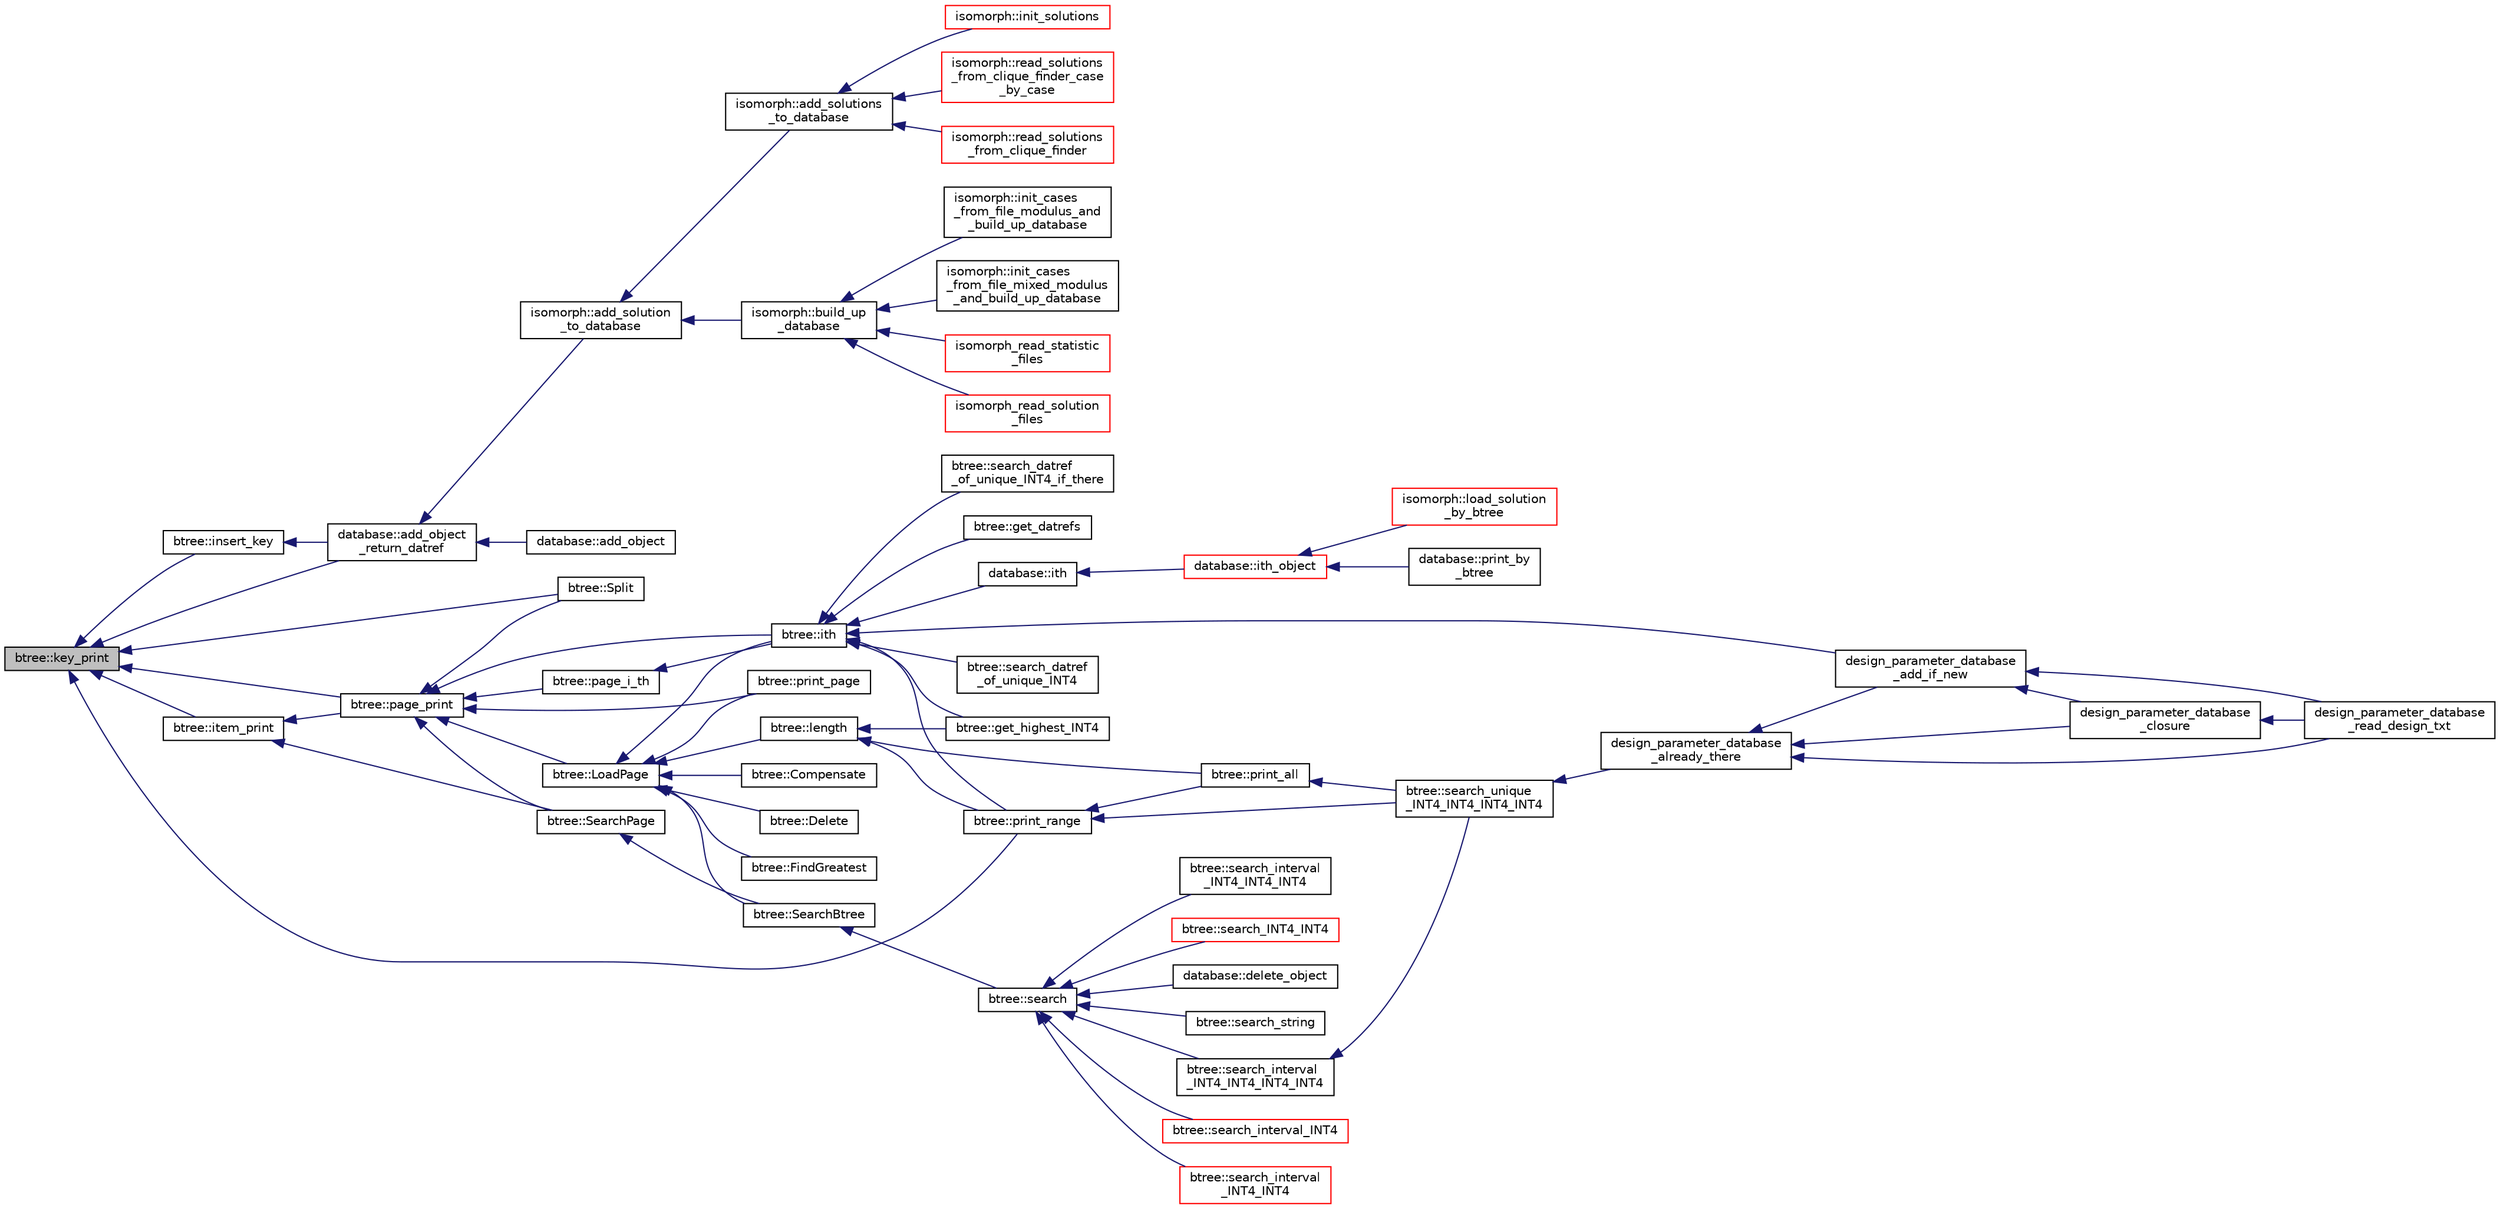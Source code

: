 digraph "btree::key_print"
{
  edge [fontname="Helvetica",fontsize="10",labelfontname="Helvetica",labelfontsize="10"];
  node [fontname="Helvetica",fontsize="10",shape=record];
  rankdir="LR";
  Node2675 [label="btree::key_print",height=0.2,width=0.4,color="black", fillcolor="grey75", style="filled", fontcolor="black"];
  Node2675 -> Node2676 [dir="back",color="midnightblue",fontsize="10",style="solid",fontname="Helvetica"];
  Node2676 [label="btree::insert_key",height=0.2,width=0.4,color="black", fillcolor="white", style="filled",URL="$dd/db0/classbtree.html#a379d05419c9f1b786355bb141b278658"];
  Node2676 -> Node2677 [dir="back",color="midnightblue",fontsize="10",style="solid",fontname="Helvetica"];
  Node2677 [label="database::add_object\l_return_datref",height=0.2,width=0.4,color="black", fillcolor="white", style="filled",URL="$db/d72/classdatabase.html#a6b0c2e6ebb9938c57ce826647ed1ad40"];
  Node2677 -> Node2678 [dir="back",color="midnightblue",fontsize="10",style="solid",fontname="Helvetica"];
  Node2678 [label="database::add_object",height=0.2,width=0.4,color="black", fillcolor="white", style="filled",URL="$db/d72/classdatabase.html#a880f60c1d94fff84d0db2b119361fbb6"];
  Node2677 -> Node2679 [dir="back",color="midnightblue",fontsize="10",style="solid",fontname="Helvetica"];
  Node2679 [label="isomorph::add_solution\l_to_database",height=0.2,width=0.4,color="black", fillcolor="white", style="filled",URL="$d3/d5f/classisomorph.html#a18fee606dcd59d50cee898770d01dbc8"];
  Node2679 -> Node2680 [dir="back",color="midnightblue",fontsize="10",style="solid",fontname="Helvetica"];
  Node2680 [label="isomorph::add_solutions\l_to_database",height=0.2,width=0.4,color="black", fillcolor="white", style="filled",URL="$d3/d5f/classisomorph.html#afe502608a65808a0daf63ac05c860e62"];
  Node2680 -> Node2681 [dir="back",color="midnightblue",fontsize="10",style="solid",fontname="Helvetica"];
  Node2681 [label="isomorph::init_solutions",height=0.2,width=0.4,color="red", fillcolor="white", style="filled",URL="$d3/d5f/classisomorph.html#a729746a01bd45d55565d0a11cda9e9a3"];
  Node2680 -> Node2683 [dir="back",color="midnightblue",fontsize="10",style="solid",fontname="Helvetica"];
  Node2683 [label="isomorph::read_solutions\l_from_clique_finder_case\l_by_case",height=0.2,width=0.4,color="red", fillcolor="white", style="filled",URL="$d3/d5f/classisomorph.html#a65bc5ec528f741a1b01cdd606dfed579"];
  Node2680 -> Node2688 [dir="back",color="midnightblue",fontsize="10",style="solid",fontname="Helvetica"];
  Node2688 [label="isomorph::read_solutions\l_from_clique_finder",height=0.2,width=0.4,color="red", fillcolor="white", style="filled",URL="$d3/d5f/classisomorph.html#a14c4ac27b0d97d338e14ac0d183c5c64"];
  Node2679 -> Node2690 [dir="back",color="midnightblue",fontsize="10",style="solid",fontname="Helvetica"];
  Node2690 [label="isomorph::build_up\l_database",height=0.2,width=0.4,color="black", fillcolor="white", style="filled",URL="$d3/d5f/classisomorph.html#a40bea8f733a5855879f927fc73324384"];
  Node2690 -> Node2691 [dir="back",color="midnightblue",fontsize="10",style="solid",fontname="Helvetica"];
  Node2691 [label="isomorph::init_cases\l_from_file_modulus_and\l_build_up_database",height=0.2,width=0.4,color="black", fillcolor="white", style="filled",URL="$d3/d5f/classisomorph.html#a42c6ebeadb51263d8ae8c1bdaae3ebbd"];
  Node2690 -> Node2692 [dir="back",color="midnightblue",fontsize="10",style="solid",fontname="Helvetica"];
  Node2692 [label="isomorph::init_cases\l_from_file_mixed_modulus\l_and_build_up_database",height=0.2,width=0.4,color="black", fillcolor="white", style="filled",URL="$d3/d5f/classisomorph.html#acae208131143734575c088b5f50123f6"];
  Node2690 -> Node2693 [dir="back",color="midnightblue",fontsize="10",style="solid",fontname="Helvetica"];
  Node2693 [label="isomorph_read_statistic\l_files",height=0.2,width=0.4,color="red", fillcolor="white", style="filled",URL="$d4/d7e/isomorph__global_8_c.html#a78a6ee9d7dee4708fc721374bdebfa83"];
  Node2690 -> Node2694 [dir="back",color="midnightblue",fontsize="10",style="solid",fontname="Helvetica"];
  Node2694 [label="isomorph_read_solution\l_files",height=0.2,width=0.4,color="red", fillcolor="white", style="filled",URL="$d4/d7e/isomorph__global_8_c.html#a697da824ab34db5c830530fb3c97df24"];
  Node2675 -> Node2695 [dir="back",color="midnightblue",fontsize="10",style="solid",fontname="Helvetica"];
  Node2695 [label="btree::Split",height=0.2,width=0.4,color="black", fillcolor="white", style="filled",URL="$dd/db0/classbtree.html#a5596bf9f5e2d58fd57683d58c2c267d4"];
  Node2675 -> Node2696 [dir="back",color="midnightblue",fontsize="10",style="solid",fontname="Helvetica"];
  Node2696 [label="btree::print_range",height=0.2,width=0.4,color="black", fillcolor="white", style="filled",URL="$dd/db0/classbtree.html#afdde4b8008679f3c85b24b254a5ffdad"];
  Node2696 -> Node2697 [dir="back",color="midnightblue",fontsize="10",style="solid",fontname="Helvetica"];
  Node2697 [label="btree::search_unique\l_INT4_INT4_INT4_INT4",height=0.2,width=0.4,color="black", fillcolor="white", style="filled",URL="$dd/db0/classbtree.html#a84ca9f7c7d10a5fbf123bf68081519e1"];
  Node2697 -> Node2698 [dir="back",color="midnightblue",fontsize="10",style="solid",fontname="Helvetica"];
  Node2698 [label="design_parameter_database\l_already_there",height=0.2,width=0.4,color="black", fillcolor="white", style="filled",URL="$d9/d60/discreta_8h.html#a1a30451e84e5db071c2b0de9262b9753"];
  Node2698 -> Node2699 [dir="back",color="midnightblue",fontsize="10",style="solid",fontname="Helvetica"];
  Node2699 [label="design_parameter_database\l_add_if_new",height=0.2,width=0.4,color="black", fillcolor="white", style="filled",URL="$d9/d60/discreta_8h.html#afab003d450b51bb6c988b57c3451f535"];
  Node2699 -> Node2700 [dir="back",color="midnightblue",fontsize="10",style="solid",fontname="Helvetica"];
  Node2700 [label="design_parameter_database\l_closure",height=0.2,width=0.4,color="black", fillcolor="white", style="filled",URL="$d9/d60/discreta_8h.html#a311d21856b33e2872f1d686c191b0003"];
  Node2700 -> Node2701 [dir="back",color="midnightblue",fontsize="10",style="solid",fontname="Helvetica"];
  Node2701 [label="design_parameter_database\l_read_design_txt",height=0.2,width=0.4,color="black", fillcolor="white", style="filled",URL="$d9/d60/discreta_8h.html#ac12f39c2d57b543c801c36d26f237ac7"];
  Node2699 -> Node2701 [dir="back",color="midnightblue",fontsize="10",style="solid",fontname="Helvetica"];
  Node2698 -> Node2700 [dir="back",color="midnightblue",fontsize="10",style="solid",fontname="Helvetica"];
  Node2698 -> Node2701 [dir="back",color="midnightblue",fontsize="10",style="solid",fontname="Helvetica"];
  Node2696 -> Node2702 [dir="back",color="midnightblue",fontsize="10",style="solid",fontname="Helvetica"];
  Node2702 [label="btree::print_all",height=0.2,width=0.4,color="black", fillcolor="white", style="filled",URL="$dd/db0/classbtree.html#a34c238b9ff5f8dcdf31948c0abba05ca"];
  Node2702 -> Node2697 [dir="back",color="midnightblue",fontsize="10",style="solid",fontname="Helvetica"];
  Node2675 -> Node2703 [dir="back",color="midnightblue",fontsize="10",style="solid",fontname="Helvetica"];
  Node2703 [label="btree::page_print",height=0.2,width=0.4,color="black", fillcolor="white", style="filled",URL="$dd/db0/classbtree.html#ae6ffbcdff58a0c738d1a0e27a963da5d"];
  Node2703 -> Node2704 [dir="back",color="midnightblue",fontsize="10",style="solid",fontname="Helvetica"];
  Node2704 [label="btree::LoadPage",height=0.2,width=0.4,color="black", fillcolor="white", style="filled",URL="$dd/db0/classbtree.html#a29d23b8b151b6b793aa1184ca6ccc947"];
  Node2704 -> Node2705 [dir="back",color="midnightblue",fontsize="10",style="solid",fontname="Helvetica"];
  Node2705 [label="btree::SearchBtree",height=0.2,width=0.4,color="black", fillcolor="white", style="filled",URL="$dd/db0/classbtree.html#a6717768edf4de1aad4736c303bcedddd"];
  Node2705 -> Node2706 [dir="back",color="midnightblue",fontsize="10",style="solid",fontname="Helvetica"];
  Node2706 [label="btree::search",height=0.2,width=0.4,color="black", fillcolor="white", style="filled",URL="$dd/db0/classbtree.html#a0aea262fd4da610b2276f7742fc999d5"];
  Node2706 -> Node2707 [dir="back",color="midnightblue",fontsize="10",style="solid",fontname="Helvetica"];
  Node2707 [label="btree::search_string",height=0.2,width=0.4,color="black", fillcolor="white", style="filled",URL="$dd/db0/classbtree.html#a683397734819951c911ba7f5c35c8fac"];
  Node2706 -> Node2708 [dir="back",color="midnightblue",fontsize="10",style="solid",fontname="Helvetica"];
  Node2708 [label="btree::search_interval_INT4",height=0.2,width=0.4,color="red", fillcolor="white", style="filled",URL="$dd/db0/classbtree.html#a8a89cbed12d4ac832d89dcc16dc6dcf2"];
  Node2706 -> Node2712 [dir="back",color="midnightblue",fontsize="10",style="solid",fontname="Helvetica"];
  Node2712 [label="btree::search_interval\l_INT4_INT4",height=0.2,width=0.4,color="red", fillcolor="white", style="filled",URL="$dd/db0/classbtree.html#a3bff689197882a625884b9625495c46f"];
  Node2706 -> Node2734 [dir="back",color="midnightblue",fontsize="10",style="solid",fontname="Helvetica"];
  Node2734 [label="btree::search_interval\l_INT4_INT4_INT4",height=0.2,width=0.4,color="black", fillcolor="white", style="filled",URL="$dd/db0/classbtree.html#a8d53c9c59ac02f36c4c25cc0079c8918"];
  Node2706 -> Node2735 [dir="back",color="midnightblue",fontsize="10",style="solid",fontname="Helvetica"];
  Node2735 [label="btree::search_interval\l_INT4_INT4_INT4_INT4",height=0.2,width=0.4,color="black", fillcolor="white", style="filled",URL="$dd/db0/classbtree.html#a5a22b7f3ea6107cda032f669c00ad3d9"];
  Node2735 -> Node2697 [dir="back",color="midnightblue",fontsize="10",style="solid",fontname="Helvetica"];
  Node2706 -> Node2736 [dir="back",color="midnightblue",fontsize="10",style="solid",fontname="Helvetica"];
  Node2736 [label="btree::search_INT4_INT4",height=0.2,width=0.4,color="red", fillcolor="white", style="filled",URL="$dd/db0/classbtree.html#a8746bb2cda91692ba57e9a72dde59a23"];
  Node2706 -> Node2737 [dir="back",color="midnightblue",fontsize="10",style="solid",fontname="Helvetica"];
  Node2737 [label="database::delete_object",height=0.2,width=0.4,color="black", fillcolor="white", style="filled",URL="$db/d72/classdatabase.html#a69f061ffa820d1926718dafad5f5513c"];
  Node2704 -> Node2738 [dir="back",color="midnightblue",fontsize="10",style="solid",fontname="Helvetica"];
  Node2738 [label="btree::length",height=0.2,width=0.4,color="black", fillcolor="white", style="filled",URL="$dd/db0/classbtree.html#ac75ef7763f81f808bdf266f12d1fa137"];
  Node2738 -> Node2739 [dir="back",color="midnightblue",fontsize="10",style="solid",fontname="Helvetica"];
  Node2739 [label="btree::get_highest_INT4",height=0.2,width=0.4,color="black", fillcolor="white", style="filled",URL="$dd/db0/classbtree.html#a699ad5c8c9d1d516693954e5178be309"];
  Node2738 -> Node2702 [dir="back",color="midnightblue",fontsize="10",style="solid",fontname="Helvetica"];
  Node2738 -> Node2696 [dir="back",color="midnightblue",fontsize="10",style="solid",fontname="Helvetica"];
  Node2704 -> Node2740 [dir="back",color="midnightblue",fontsize="10",style="solid",fontname="Helvetica"];
  Node2740 [label="btree::ith",height=0.2,width=0.4,color="black", fillcolor="white", style="filled",URL="$dd/db0/classbtree.html#aba50733eb0d292c2fd103cd6721cc1d6"];
  Node2740 -> Node2699 [dir="back",color="midnightblue",fontsize="10",style="solid",fontname="Helvetica"];
  Node2740 -> Node2710 [dir="back",color="midnightblue",fontsize="10",style="solid",fontname="Helvetica"];
  Node2710 [label="btree::search_datref\l_of_unique_INT4",height=0.2,width=0.4,color="black", fillcolor="white", style="filled",URL="$dd/db0/classbtree.html#a346c06a9e28986d1e28065fb935eee35"];
  Node2740 -> Node2711 [dir="back",color="midnightblue",fontsize="10",style="solid",fontname="Helvetica"];
  Node2711 [label="btree::search_datref\l_of_unique_INT4_if_there",height=0.2,width=0.4,color="black", fillcolor="white", style="filled",URL="$dd/db0/classbtree.html#afceff3e8dd827e4d687e2a82bed46256"];
  Node2740 -> Node2739 [dir="back",color="midnightblue",fontsize="10",style="solid",fontname="Helvetica"];
  Node2740 -> Node2741 [dir="back",color="midnightblue",fontsize="10",style="solid",fontname="Helvetica"];
  Node2741 [label="btree::get_datrefs",height=0.2,width=0.4,color="black", fillcolor="white", style="filled",URL="$dd/db0/classbtree.html#a4f8c801758d3fdb0e12cfa8be1bcdd74"];
  Node2740 -> Node2696 [dir="back",color="midnightblue",fontsize="10",style="solid",fontname="Helvetica"];
  Node2740 -> Node2742 [dir="back",color="midnightblue",fontsize="10",style="solid",fontname="Helvetica"];
  Node2742 [label="database::ith",height=0.2,width=0.4,color="black", fillcolor="white", style="filled",URL="$db/d72/classdatabase.html#af17af33b686cba55558237b04714108f"];
  Node2742 -> Node2743 [dir="back",color="midnightblue",fontsize="10",style="solid",fontname="Helvetica"];
  Node2743 [label="database::ith_object",height=0.2,width=0.4,color="red", fillcolor="white", style="filled",URL="$db/d72/classdatabase.html#a1516bb38a4c846172354291271700d07"];
  Node2743 -> Node2744 [dir="back",color="midnightblue",fontsize="10",style="solid",fontname="Helvetica"];
  Node2744 [label="database::print_by\l_btree",height=0.2,width=0.4,color="black", fillcolor="white", style="filled",URL="$db/d72/classdatabase.html#ac45ae44f2a861557ced6e5ab7c146717"];
  Node2743 -> Node2745 [dir="back",color="midnightblue",fontsize="10",style="solid",fontname="Helvetica"];
  Node2745 [label="isomorph::load_solution\l_by_btree",height=0.2,width=0.4,color="red", fillcolor="white", style="filled",URL="$d3/d5f/classisomorph.html#a7e1d9b879292c9f8c6a83c03073826f3"];
  Node2704 -> Node2755 [dir="back",color="midnightblue",fontsize="10",style="solid",fontname="Helvetica"];
  Node2755 [label="btree::Delete",height=0.2,width=0.4,color="black", fillcolor="white", style="filled",URL="$dd/db0/classbtree.html#a79bf3a5ba68348f79df3da7875b40228"];
  Node2704 -> Node2756 [dir="back",color="midnightblue",fontsize="10",style="solid",fontname="Helvetica"];
  Node2756 [label="btree::FindGreatest",height=0.2,width=0.4,color="black", fillcolor="white", style="filled",URL="$dd/db0/classbtree.html#a45bbef6d83e3e0ca26448baa2b4ea1c9"];
  Node2704 -> Node2757 [dir="back",color="midnightblue",fontsize="10",style="solid",fontname="Helvetica"];
  Node2757 [label="btree::Compensate",height=0.2,width=0.4,color="black", fillcolor="white", style="filled",URL="$dd/db0/classbtree.html#ae778b7f97622e4511e84b543343b6024"];
  Node2704 -> Node2758 [dir="back",color="midnightblue",fontsize="10",style="solid",fontname="Helvetica"];
  Node2758 [label="btree::print_page",height=0.2,width=0.4,color="black", fillcolor="white", style="filled",URL="$dd/db0/classbtree.html#a844ce0c89c957a300e1e67223252440d"];
  Node2703 -> Node2759 [dir="back",color="midnightblue",fontsize="10",style="solid",fontname="Helvetica"];
  Node2759 [label="btree::SearchPage",height=0.2,width=0.4,color="black", fillcolor="white", style="filled",URL="$dd/db0/classbtree.html#a36608b9c27c8207ddb8f6b5f706ab439"];
  Node2759 -> Node2705 [dir="back",color="midnightblue",fontsize="10",style="solid",fontname="Helvetica"];
  Node2703 -> Node2740 [dir="back",color="midnightblue",fontsize="10",style="solid",fontname="Helvetica"];
  Node2703 -> Node2760 [dir="back",color="midnightblue",fontsize="10",style="solid",fontname="Helvetica"];
  Node2760 [label="btree::page_i_th",height=0.2,width=0.4,color="black", fillcolor="white", style="filled",URL="$dd/db0/classbtree.html#a46150b5fbb59f760f6269ce559b38525"];
  Node2760 -> Node2740 [dir="back",color="midnightblue",fontsize="10",style="solid",fontname="Helvetica"];
  Node2703 -> Node2695 [dir="back",color="midnightblue",fontsize="10",style="solid",fontname="Helvetica"];
  Node2703 -> Node2758 [dir="back",color="midnightblue",fontsize="10",style="solid",fontname="Helvetica"];
  Node2675 -> Node2761 [dir="back",color="midnightblue",fontsize="10",style="solid",fontname="Helvetica"];
  Node2761 [label="btree::item_print",height=0.2,width=0.4,color="black", fillcolor="white", style="filled",URL="$dd/db0/classbtree.html#aca05a17e852f911cf7b1a971e7e7ad08"];
  Node2761 -> Node2759 [dir="back",color="midnightblue",fontsize="10",style="solid",fontname="Helvetica"];
  Node2761 -> Node2703 [dir="back",color="midnightblue",fontsize="10",style="solid",fontname="Helvetica"];
  Node2675 -> Node2677 [dir="back",color="midnightblue",fontsize="10",style="solid",fontname="Helvetica"];
}

